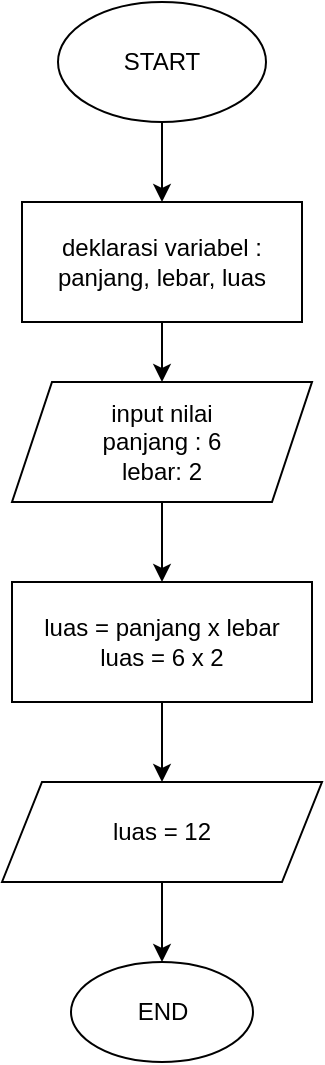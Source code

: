 <mxfile version="20.3.2" type="github">
  <diagram id="C5RBs43oDa-KdzZeNtuy" name="Page-1">
    <mxGraphModel dx="914" dy="507" grid="1" gridSize="10" guides="1" tooltips="1" connect="1" arrows="1" fold="1" page="1" pageScale="1" pageWidth="827" pageHeight="1169" math="0" shadow="0">
      <root>
        <mxCell id="WIyWlLk6GJQsqaUBKTNV-0" />
        <mxCell id="WIyWlLk6GJQsqaUBKTNV-1" parent="WIyWlLk6GJQsqaUBKTNV-0" />
        <mxCell id="JIHfX_VcqTOeHStxhTok-3" value="deklarasi variabel :&lt;br&gt;panjang, lebar, luas" style="rounded=0;whiteSpace=wrap;html=1;" vertex="1" parent="WIyWlLk6GJQsqaUBKTNV-1">
          <mxGeometry x="344" y="140" width="140" height="60" as="geometry" />
        </mxCell>
        <mxCell id="JIHfX_VcqTOeHStxhTok-6" value="" style="endArrow=classic;html=1;rounded=0;entryX=0.5;entryY=0;entryDx=0;entryDy=0;exitX=0.5;exitY=1;exitDx=0;exitDy=0;exitPerimeter=0;" edge="1" parent="WIyWlLk6GJQsqaUBKTNV-1" target="JIHfX_VcqTOeHStxhTok-3">
          <mxGeometry width="50" height="50" relative="1" as="geometry">
            <mxPoint x="414" y="100.0" as="sourcePoint" />
            <mxPoint x="454" y="90" as="targetPoint" />
          </mxGeometry>
        </mxCell>
        <mxCell id="JIHfX_VcqTOeHStxhTok-7" value="input nilai&lt;br&gt;panjang : 6&lt;br&gt;lebar: 2" style="shape=parallelogram;perimeter=parallelogramPerimeter;whiteSpace=wrap;html=1;fixedSize=1;" vertex="1" parent="WIyWlLk6GJQsqaUBKTNV-1">
          <mxGeometry x="339" y="230" width="150" height="60" as="geometry" />
        </mxCell>
        <mxCell id="JIHfX_VcqTOeHStxhTok-8" value="" style="endArrow=classic;html=1;rounded=0;exitX=0.5;exitY=1;exitDx=0;exitDy=0;entryX=0.5;entryY=0;entryDx=0;entryDy=0;" edge="1" parent="WIyWlLk6GJQsqaUBKTNV-1" source="JIHfX_VcqTOeHStxhTok-3" target="JIHfX_VcqTOeHStxhTok-7">
          <mxGeometry width="50" height="50" relative="1" as="geometry">
            <mxPoint x="404" y="230" as="sourcePoint" />
            <mxPoint x="454" y="180" as="targetPoint" />
          </mxGeometry>
        </mxCell>
        <mxCell id="JIHfX_VcqTOeHStxhTok-9" value="luas = panjang x lebar&lt;br&gt;luas = 6 x 2" style="rounded=0;whiteSpace=wrap;html=1;" vertex="1" parent="WIyWlLk6GJQsqaUBKTNV-1">
          <mxGeometry x="339" y="330" width="150" height="60" as="geometry" />
        </mxCell>
        <mxCell id="JIHfX_VcqTOeHStxhTok-10" value="" style="endArrow=classic;html=1;rounded=0;exitX=0.5;exitY=1;exitDx=0;exitDy=0;entryX=0.5;entryY=0;entryDx=0;entryDy=0;" edge="1" parent="WIyWlLk6GJQsqaUBKTNV-1" source="JIHfX_VcqTOeHStxhTok-7" target="JIHfX_VcqTOeHStxhTok-9">
          <mxGeometry width="50" height="50" relative="1" as="geometry">
            <mxPoint x="584" y="220" as="sourcePoint" />
            <mxPoint x="634" y="170" as="targetPoint" />
          </mxGeometry>
        </mxCell>
        <mxCell id="JIHfX_VcqTOeHStxhTok-11" value="luas = 12" style="shape=parallelogram;perimeter=parallelogramPerimeter;whiteSpace=wrap;html=1;fixedSize=1;" vertex="1" parent="WIyWlLk6GJQsqaUBKTNV-1">
          <mxGeometry x="334" y="430" width="160" height="50" as="geometry" />
        </mxCell>
        <mxCell id="JIHfX_VcqTOeHStxhTok-12" value="" style="endArrow=classic;html=1;rounded=0;exitX=0.5;exitY=1;exitDx=0;exitDy=0;entryX=0.5;entryY=0;entryDx=0;entryDy=0;" edge="1" parent="WIyWlLk6GJQsqaUBKTNV-1" source="JIHfX_VcqTOeHStxhTok-9" target="JIHfX_VcqTOeHStxhTok-11">
          <mxGeometry width="50" height="50" relative="1" as="geometry">
            <mxPoint x="390" y="250" as="sourcePoint" />
            <mxPoint x="450" y="220" as="targetPoint" />
          </mxGeometry>
        </mxCell>
        <mxCell id="JIHfX_VcqTOeHStxhTok-14" value="END" style="ellipse;whiteSpace=wrap;html=1;" vertex="1" parent="WIyWlLk6GJQsqaUBKTNV-1">
          <mxGeometry x="368.5" y="520" width="91" height="50" as="geometry" />
        </mxCell>
        <mxCell id="JIHfX_VcqTOeHStxhTok-15" value="START" style="ellipse;whiteSpace=wrap;html=1;" vertex="1" parent="WIyWlLk6GJQsqaUBKTNV-1">
          <mxGeometry x="362" y="40" width="104" height="60" as="geometry" />
        </mxCell>
        <mxCell id="JIHfX_VcqTOeHStxhTok-16" value="" style="endArrow=classic;html=1;rounded=0;exitX=0.5;exitY=1;exitDx=0;exitDy=0;entryX=0.5;entryY=0;entryDx=0;entryDy=0;" edge="1" parent="WIyWlLk6GJQsqaUBKTNV-1" source="JIHfX_VcqTOeHStxhTok-11" target="JIHfX_VcqTOeHStxhTok-14">
          <mxGeometry width="50" height="50" relative="1" as="geometry">
            <mxPoint x="350" y="320" as="sourcePoint" />
            <mxPoint x="400" y="270" as="targetPoint" />
          </mxGeometry>
        </mxCell>
      </root>
    </mxGraphModel>
  </diagram>
</mxfile>
